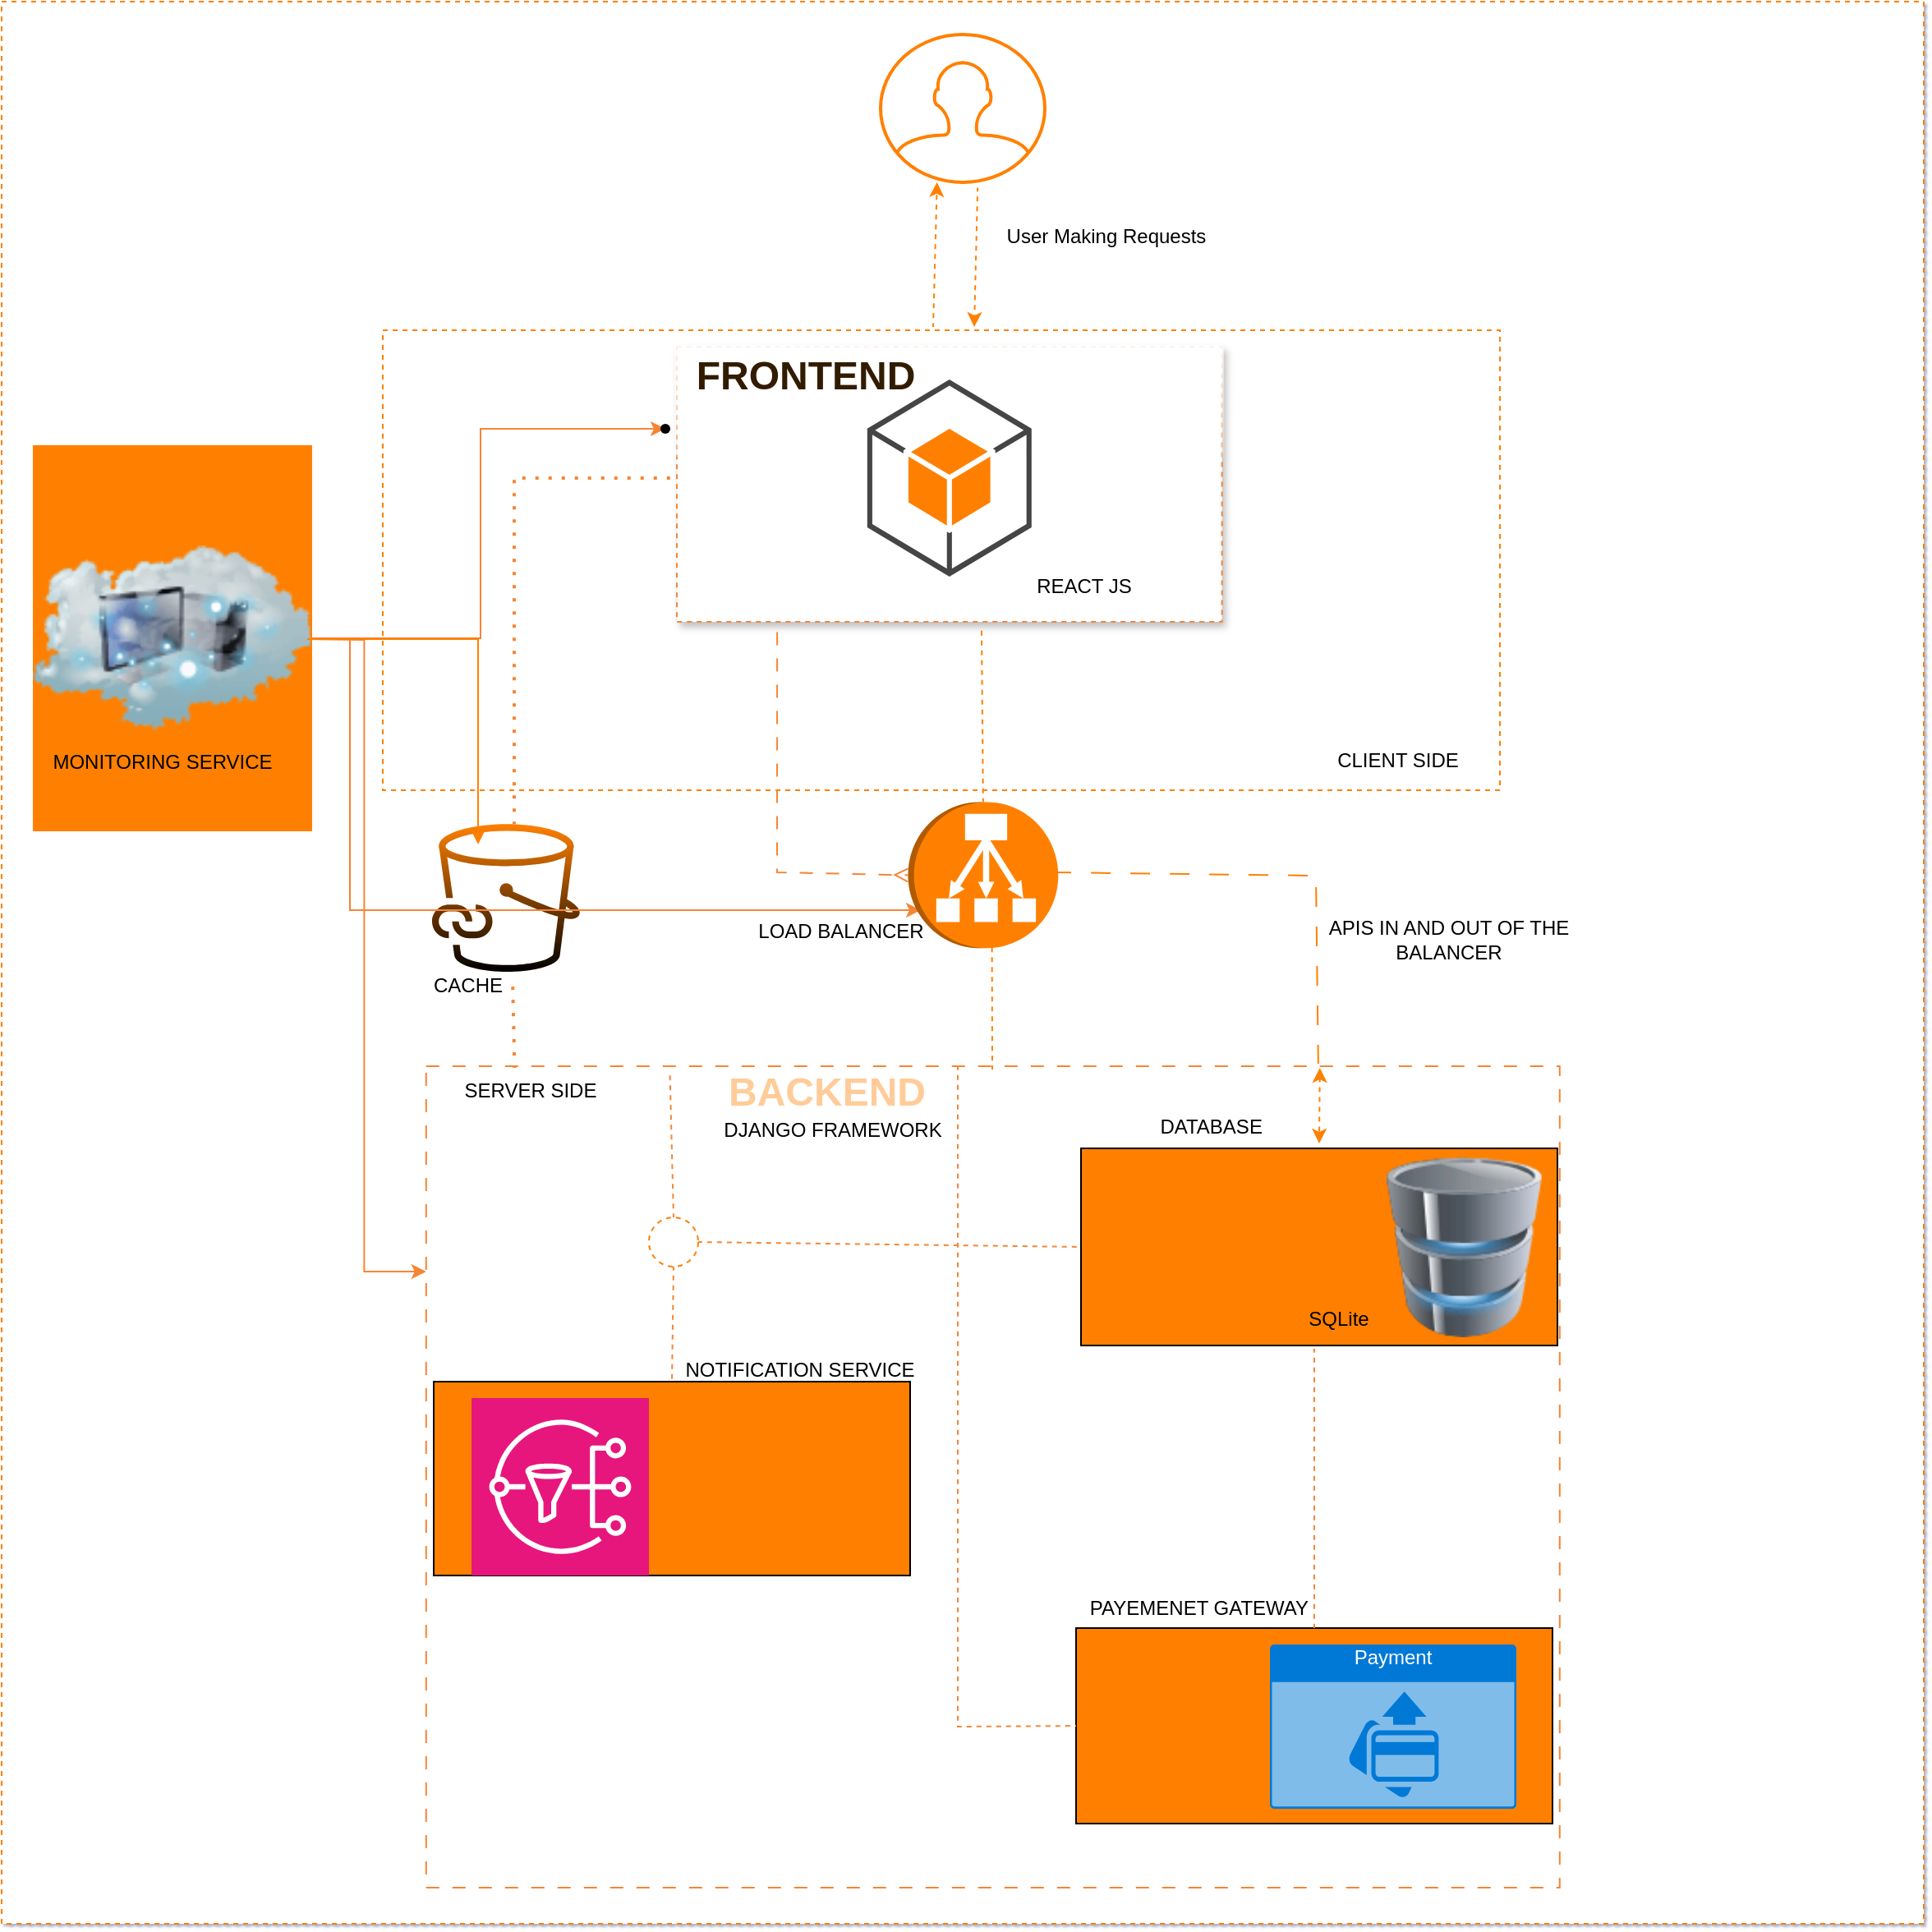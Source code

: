 <mxfile version="24.7.5">
  <diagram name="Page-1" id="smX0fkeX4AGQtR6XJPkE">
    <mxGraphModel dx="1885" dy="1773" grid="1" gridSize="10" guides="1" tooltips="1" connect="1" arrows="1" fold="1" page="1" pageScale="1" pageWidth="850" pageHeight="1100" math="0" shadow="1">
      <root>
        <mxCell id="0" />
        <mxCell id="1" parent="0" />
        <mxCell id="MgrnqJNjaTupfCCPoC5h-55" value="" style="whiteSpace=wrap;html=1;aspect=fixed;dashed=1;strokeColor=#FF8000;" vertex="1" parent="1">
          <mxGeometry x="-152" y="-210" width="1170" height="1170" as="geometry" />
        </mxCell>
        <mxCell id="MgrnqJNjaTupfCCPoC5h-58" value="" style="rounded=0;whiteSpace=wrap;html=1;dashed=1;strokeColor=#FF8000;" vertex="1" parent="1">
          <mxGeometry x="80" y="-10" width="680" height="280" as="geometry" />
        </mxCell>
        <mxCell id="MgrnqJNjaTupfCCPoC5h-6" value="" style="rounded=1;whiteSpace=wrap;html=1;arcSize=0;dashed=1;shadow=1;glass=1;strokeColor=#F58534;" vertex="1" parent="1">
          <mxGeometry x="259" width="331.81" height="167.5" as="geometry" />
        </mxCell>
        <mxCell id="MgrnqJNjaTupfCCPoC5h-2" value="" style="outlineConnect=0;dashed=0;verticalLabelPosition=bottom;verticalAlign=top;align=center;html=1;shape=mxgraph.aws3.android;fillColor=#FF8000;gradientColor=none;" vertex="1" parent="1">
          <mxGeometry x="374.9" y="20" width="100" height="120" as="geometry" />
        </mxCell>
        <mxCell id="MgrnqJNjaTupfCCPoC5h-5" value="" style="rounded=1;whiteSpace=wrap;html=1;arcSize=0;dashed=1;dashPattern=8 8;gradientColor=none;strokeColor=#F58534;fillColor=default;" vertex="1" parent="1">
          <mxGeometry x="106.39" y="438" width="690" height="500" as="geometry" />
        </mxCell>
        <mxCell id="MgrnqJNjaTupfCCPoC5h-8" value="" style="sketch=0;outlineConnect=0;fontColor=#232F3E;gradientColor=default;fillColor=#FF8000;strokeColor=none;dashed=0;verticalLabelPosition=bottom;verticalAlign=top;align=center;html=1;fontSize=12;fontStyle=0;aspect=fixed;pointerEvents=1;shape=mxgraph.aws4.file_cache_s3_linked_datasets;" vertex="1" parent="1">
          <mxGeometry x="110" y="290.59" width="90" height="90" as="geometry" />
        </mxCell>
        <mxCell id="MgrnqJNjaTupfCCPoC5h-23" value="" style="rounded=1;whiteSpace=wrap;html=1;arcSize=0;fillColor=#FF8000;" vertex="1" parent="1">
          <mxGeometry x="505" y="488" width="290" height="120" as="geometry" />
        </mxCell>
        <mxCell id="MgrnqJNjaTupfCCPoC5h-21" value="" style="rounded=1;whiteSpace=wrap;html=1;arcSize=0;fillColor=#FF8000;" vertex="1" parent="1">
          <mxGeometry x="111" y="630" width="290" height="118" as="geometry" />
        </mxCell>
        <mxCell id="MgrnqJNjaTupfCCPoC5h-9" value="" style="image;html=1;image=img/lib/clip_art/computers/Database_128x128.png" vertex="1" parent="1">
          <mxGeometry x="680" y="493" width="116.39" height="110" as="geometry" />
        </mxCell>
        <mxCell id="MgrnqJNjaTupfCCPoC5h-10" value="" style="sketch=0;points=[[0,0,0],[0.25,0,0],[0.5,0,0],[0.75,0,0],[1,0,0],[0,1,0],[0.25,1,0],[0.5,1,0],[0.75,1,0],[1,1,0],[0,0.25,0],[0,0.5,0],[0,0.75,0],[1,0.25,0],[1,0.5,0],[1,0.75,0]];outlineConnect=0;fontColor=#232F3E;fillColor=#E7157B;strokeColor=#ffffff;dashed=0;verticalLabelPosition=bottom;verticalAlign=top;align=center;html=1;fontSize=12;fontStyle=0;aspect=fixed;shape=mxgraph.aws4.resourceIcon;resIcon=mxgraph.aws4.sns;" vertex="1" parent="1">
          <mxGeometry x="134" y="640" width="108" height="108" as="geometry" />
        </mxCell>
        <mxCell id="MgrnqJNjaTupfCCPoC5h-22" value="" style="rounded=1;whiteSpace=wrap;html=1;arcSize=0;fillColor=#FF8000;" vertex="1" parent="1">
          <mxGeometry x="502" y="780" width="290" height="119" as="geometry" />
        </mxCell>
        <mxCell id="MgrnqJNjaTupfCCPoC5h-11" value="Payment" style="html=1;whiteSpace=wrap;strokeColor=none;fillColor=#0079D6;labelPosition=center;verticalLabelPosition=middle;verticalAlign=top;align=center;fontSize=12;outlineConnect=0;spacingTop=-6;fontColor=#FFFFFF;sketch=0;shape=mxgraph.sitemap.payment;" vertex="1" parent="1">
          <mxGeometry x="620" y="790" width="150" height="100" as="geometry" />
        </mxCell>
        <mxCell id="MgrnqJNjaTupfCCPoC5h-37" value="" style="edgeStyle=orthogonalEdgeStyle;rounded=0;orthogonalLoop=1;jettySize=auto;html=1;strokeColor=#F58534;" edge="1" parent="1" source="MgrnqJNjaTupfCCPoC5h-13" target="MgrnqJNjaTupfCCPoC5h-36">
          <mxGeometry relative="1" as="geometry" />
        </mxCell>
        <mxCell id="MgrnqJNjaTupfCCPoC5h-40" value="" style="edgeStyle=orthogonalEdgeStyle;rounded=0;orthogonalLoop=1;jettySize=auto;html=1;entryX=0;entryY=0.25;entryDx=0;entryDy=0;strokeColor=#F58534;" edge="1" parent="1" target="MgrnqJNjaTupfCCPoC5h-5">
          <mxGeometry relative="1" as="geometry">
            <mxPoint x="30" y="178" as="sourcePoint" />
            <mxPoint x="40" y="490" as="targetPoint" />
          </mxGeometry>
        </mxCell>
        <mxCell id="MgrnqJNjaTupfCCPoC5h-41" value="" style="edgeStyle=orthogonalEdgeStyle;rounded=0;orthogonalLoop=1;jettySize=auto;html=1;strokeColor=#F58534;entryX=0.75;entryY=0;entryDx=0;entryDy=0;" edge="1" parent="1" source="MgrnqJNjaTupfCCPoC5h-13" target="MgrnqJNjaTupfCCPoC5h-51">
          <mxGeometry relative="1" as="geometry">
            <mxPoint x="144" y="290" as="targetPoint" />
            <Array as="points">
              <mxPoint x="60" y="177" />
              <mxPoint x="60" y="343" />
            </Array>
          </mxGeometry>
        </mxCell>
        <mxCell id="MgrnqJNjaTupfCCPoC5h-13" value="" style="image;html=1;image=img/lib/clip_art/networking/Cloud_Computer_128x128.png;shadow=0;imageBackground=#FF8000;" vertex="1" parent="1">
          <mxGeometry x="-133" y="60" width="170" height="235" as="geometry" />
        </mxCell>
        <mxCell id="MgrnqJNjaTupfCCPoC5h-14" value="" style="outlineConnect=0;dashed=0;verticalLabelPosition=bottom;verticalAlign=top;align=center;html=1;shape=mxgraph.aws3.classic_load_balancer;fillColor=#FF8000;gradientColor=none;rotation=90;" vertex="1" parent="1">
          <mxGeometry x="401" y="276" width="88.87" height="91.41" as="geometry" />
        </mxCell>
        <mxCell id="MgrnqJNjaTupfCCPoC5h-15" value="" style="endArrow=ERmany;html=1;rounded=0;exitX=0.184;exitY=0.993;exitDx=0;exitDy=0;exitPerimeter=0;entryX=0.5;entryY=1;entryDx=0;entryDy=0;entryPerimeter=0;strokeColor=#F58534;endFill=0;dashed=1;dashPattern=8 8;flowAnimation=1;" edge="1" parent="1" source="MgrnqJNjaTupfCCPoC5h-6" target="MgrnqJNjaTupfCCPoC5h-14">
          <mxGeometry width="50" height="50" relative="1" as="geometry">
            <mxPoint x="360" y="440" as="sourcePoint" />
            <mxPoint x="410" y="390" as="targetPoint" />
            <Array as="points">
              <mxPoint x="320" y="320" />
            </Array>
          </mxGeometry>
        </mxCell>
        <mxCell id="MgrnqJNjaTupfCCPoC5h-16" value="" style="endArrow=none;html=1;rounded=0;exitX=0.787;exitY=-0.003;exitDx=0;exitDy=0;exitPerimeter=0;strokeColor=#FF8000;dashed=1;dashPattern=12 12;flowAnimation=1;endFill=0;startArrow=none;startFill=0;" edge="1" parent="1" source="MgrnqJNjaTupfCCPoC5h-5">
          <mxGeometry width="50" height="50" relative="1" as="geometry">
            <mxPoint x="645.388" y="438" as="sourcePoint" />
            <mxPoint x="488" y="320" as="targetPoint" />
            <Array as="points">
              <mxPoint x="648" y="322" />
            </Array>
          </mxGeometry>
        </mxCell>
        <mxCell id="MgrnqJNjaTupfCCPoC5h-18" value="" style="endArrow=none;dashed=1;html=1;dashPattern=1 3;strokeWidth=2;rounded=0;exitX=0.078;exitY=0.002;exitDx=0;exitDy=0;exitPerimeter=0;flowAnimation=1;strokeColor=#F58534;" edge="1" parent="1" source="MgrnqJNjaTupfCCPoC5h-5">
          <mxGeometry width="50" height="50" relative="1" as="geometry">
            <mxPoint x="159" y="434" as="sourcePoint" />
            <mxPoint x="159" y="384" as="targetPoint" />
          </mxGeometry>
        </mxCell>
        <mxCell id="MgrnqJNjaTupfCCPoC5h-19" value="" style="endArrow=none;dashed=1;html=1;dashPattern=1 3;strokeWidth=2;rounded=0;entryX=0.003;entryY=0.478;entryDx=0;entryDy=0;entryPerimeter=0;flowAnimation=1;strokeColor=#F58534;" edge="1" parent="1" target="MgrnqJNjaTupfCCPoC5h-6">
          <mxGeometry width="50" height="50" relative="1" as="geometry">
            <mxPoint x="160" y="290.59" as="sourcePoint" />
            <mxPoint x="260" y="80" as="targetPoint" />
            <Array as="points">
              <mxPoint x="160" y="200" />
              <mxPoint x="160" y="80" />
            </Array>
          </mxGeometry>
        </mxCell>
        <mxCell id="MgrnqJNjaTupfCCPoC5h-24" value="" style="endArrow=none;dashed=1;html=1;rounded=0;entryX=0.559;entryY=1.018;entryDx=0;entryDy=0;exitX=0;exitY=0.5;exitDx=0;exitDy=0;exitPerimeter=0;entryPerimeter=0;strokeColor=#FF8000;flowAnimation=1;" edge="1" parent="1" source="MgrnqJNjaTupfCCPoC5h-14" target="MgrnqJNjaTupfCCPoC5h-6">
          <mxGeometry width="50" height="50" relative="1" as="geometry">
            <mxPoint x="495" y="310" as="sourcePoint" />
            <mxPoint x="390" y="280" as="targetPoint" />
          </mxGeometry>
        </mxCell>
        <mxCell id="MgrnqJNjaTupfCCPoC5h-25" value="" style="endArrow=classic;dashed=1;html=1;rounded=0;exitX=0.8;exitY=0;exitDx=0;exitDy=0;exitPerimeter=0;flowAnimation=1;strokeColor=#FF8000;endFill=1;startArrow=classic;startFill=1;" edge="1" parent="1">
          <mxGeometry width="50" height="50" relative="1" as="geometry">
            <mxPoint x="650.39" y="439" as="sourcePoint" />
            <mxPoint x="650" y="485" as="targetPoint" />
          </mxGeometry>
        </mxCell>
        <mxCell id="MgrnqJNjaTupfCCPoC5h-26" value="" style="endArrow=none;dashed=1;html=1;rounded=0;entryX=0.559;entryY=1.018;entryDx=0;entryDy=0;entryPerimeter=0;flowAnimation=1;strokeColor=#FF8000;" edge="1" parent="1">
          <mxGeometry width="50" height="50" relative="1" as="geometry">
            <mxPoint x="451" y="440" as="sourcePoint" />
            <mxPoint x="450.8" y="360" as="targetPoint" />
          </mxGeometry>
        </mxCell>
        <mxCell id="MgrnqJNjaTupfCCPoC5h-28" value="" style="endArrow=none;dashed=1;html=1;rounded=0;entryX=0.5;entryY=0;entryDx=0;entryDy=0;flowAnimation=1;strokeColor=#F58534;" edge="1" parent="1" target="MgrnqJNjaTupfCCPoC5h-22">
          <mxGeometry width="50" height="50" relative="1" as="geometry">
            <mxPoint x="647" y="610" as="sourcePoint" />
            <mxPoint x="640" y="656" as="targetPoint" />
            <Array as="points" />
          </mxGeometry>
        </mxCell>
        <mxCell id="MgrnqJNjaTupfCCPoC5h-29" value="" style="endArrow=none;dashed=1;html=1;rounded=0;entryX=0;entryY=0.5;entryDx=0;entryDy=0;flowAnimation=1;strokeColor=#F58534;startArrow=none;startFill=0;endFill=0;" edge="1" parent="1" target="MgrnqJNjaTupfCCPoC5h-22">
          <mxGeometry width="50" height="50" relative="1" as="geometry">
            <mxPoint x="430" y="438" as="sourcePoint" />
            <mxPoint x="430" y="608" as="targetPoint" />
            <Array as="points">
              <mxPoint x="430" y="840" />
            </Array>
          </mxGeometry>
        </mxCell>
        <mxCell id="MgrnqJNjaTupfCCPoC5h-30" value="" style="endArrow=none;dashed=1;html=1;rounded=0;entryX=0.5;entryY=0;entryDx=0;entryDy=0;exitX=0.5;exitY=1;exitDx=0;exitDy=0;flowAnimation=1;strokeColor=#F58534;startArrow=none;startFill=0;endFill=0;" edge="1" parent="1" source="MgrnqJNjaTupfCCPoC5h-32" target="MgrnqJNjaTupfCCPoC5h-21">
          <mxGeometry width="50" height="50" relative="1" as="geometry">
            <mxPoint x="259" y="570" as="sourcePoint" />
            <mxPoint x="259" y="630" as="targetPoint" />
            <Array as="points" />
          </mxGeometry>
        </mxCell>
        <mxCell id="MgrnqJNjaTupfCCPoC5h-32" value="" style="ellipse;strokeColor=#FF8000;dashed=1;" vertex="1" parent="1">
          <mxGeometry x="242" y="530" width="30" height="30" as="geometry" />
        </mxCell>
        <mxCell id="MgrnqJNjaTupfCCPoC5h-33" value="" style="endArrow=none;dashed=1;html=1;rounded=0;entryX=0;entryY=0.5;entryDx=0;entryDy=0;exitX=1;exitY=0.5;exitDx=0;exitDy=0;flowAnimation=1;strokeColor=#F58534;" edge="1" parent="1" source="MgrnqJNjaTupfCCPoC5h-32" target="MgrnqJNjaTupfCCPoC5h-23">
          <mxGeometry width="50" height="50" relative="1" as="geometry">
            <mxPoint x="267" y="550" as="sourcePoint" />
            <mxPoint x="269" y="640" as="targetPoint" />
            <Array as="points" />
          </mxGeometry>
        </mxCell>
        <mxCell id="MgrnqJNjaTupfCCPoC5h-35" value="" style="endArrow=none;dashed=1;html=1;rounded=0;exitX=0.5;exitY=0;exitDx=0;exitDy=0;entryX=0.215;entryY=0.007;entryDx=0;entryDy=0;entryPerimeter=0;flowAnimation=1;strokeColor=#F58534;endFill=0;startArrow=none;startFill=0;" edge="1" parent="1" source="MgrnqJNjaTupfCCPoC5h-32" target="MgrnqJNjaTupfCCPoC5h-5">
          <mxGeometry width="50" height="50" relative="1" as="geometry">
            <mxPoint x="257" y="530" as="sourcePoint" />
            <mxPoint x="260" y="450" as="targetPoint" />
            <Array as="points" />
          </mxGeometry>
        </mxCell>
        <mxCell id="MgrnqJNjaTupfCCPoC5h-36" value="" style="shape=waypoint;sketch=0;size=6;pointerEvents=1;points=[];fillColor=default;resizable=0;rotatable=0;perimeter=centerPerimeter;snapToPoint=1;verticalAlign=top;labelBackgroundColor=default;" vertex="1" parent="1">
          <mxGeometry x="242" y="40" width="20" height="20" as="geometry" />
        </mxCell>
        <mxCell id="MgrnqJNjaTupfCCPoC5h-43" value="BACKEND&lt;div&gt;&lt;br&gt;&lt;/div&gt;" style="text;strokeColor=none;fillColor=none;html=1;fontSize=24;fontStyle=1;verticalAlign=middle;align=center;fontColor=#FFCC99;" vertex="1" parent="1">
          <mxGeometry x="300" y="448" width="100" height="40" as="geometry" />
        </mxCell>
        <mxCell id="MgrnqJNjaTupfCCPoC5h-45" value="PAYEMENET GATEWAY&lt;div&gt;&lt;br&gt;&lt;/div&gt;" style="text;html=1;align=center;verticalAlign=middle;whiteSpace=wrap;rounded=0;" vertex="1" parent="1">
          <mxGeometry x="502" y="760" width="150" height="30" as="geometry" />
        </mxCell>
        <mxCell id="MgrnqJNjaTupfCCPoC5h-46" value="&lt;div&gt;NOTIFICATION SERVICE&lt;/div&gt;" style="text;html=1;align=center;verticalAlign=middle;whiteSpace=wrap;rounded=0;" vertex="1" parent="1">
          <mxGeometry x="259" y="608" width="150" height="30" as="geometry" />
        </mxCell>
        <mxCell id="MgrnqJNjaTupfCCPoC5h-47" value="&lt;div&gt;DATABASE&amp;nbsp;&lt;/div&gt;&lt;div&gt;&lt;br&gt;&lt;/div&gt;" style="text;html=1;align=center;verticalAlign=middle;whiteSpace=wrap;rounded=0;" vertex="1" parent="1">
          <mxGeometry x="504" y="466" width="164" height="32" as="geometry" />
        </mxCell>
        <mxCell id="MgrnqJNjaTupfCCPoC5h-48" value="&lt;div&gt;REACT JS&lt;/div&gt;" style="text;html=1;align=center;verticalAlign=middle;whiteSpace=wrap;rounded=0;" vertex="1" parent="1">
          <mxGeometry x="425" y="130" width="164" height="32" as="geometry" />
        </mxCell>
        <mxCell id="MgrnqJNjaTupfCCPoC5h-49" value="&lt;div&gt;FRONTEND&lt;/div&gt;" style="text;strokeColor=none;fillColor=none;html=1;fontSize=24;fontStyle=1;verticalAlign=middle;align=center;fontColor=#331A00;" vertex="1" parent="1">
          <mxGeometry x="300" y="13" width="74" height="10" as="geometry" />
        </mxCell>
        <mxCell id="MgrnqJNjaTupfCCPoC5h-50" value="&lt;div&gt;DJANGO FRAMEWORK&lt;/div&gt;" style="text;html=1;align=center;verticalAlign=middle;whiteSpace=wrap;rounded=0;" vertex="1" parent="1">
          <mxGeometry x="272" y="461" width="164" height="32" as="geometry" />
        </mxCell>
        <mxCell id="MgrnqJNjaTupfCCPoC5h-51" value="&lt;div&gt;LOAD BALANCER&lt;/div&gt;&lt;div&gt;&lt;br&gt;&lt;/div&gt;" style="text;html=1;align=center;verticalAlign=middle;whiteSpace=wrap;rounded=0;" vertex="1" parent="1">
          <mxGeometry x="262" y="343" width="194" height="40" as="geometry" />
        </mxCell>
        <mxCell id="MgrnqJNjaTupfCCPoC5h-52" value="&lt;div&gt;SQLite&lt;/div&gt;" style="text;html=1;align=center;verticalAlign=middle;whiteSpace=wrap;rounded=0;" vertex="1" parent="1">
          <mxGeometry x="580" y="576" width="164" height="32" as="geometry" />
        </mxCell>
        <mxCell id="MgrnqJNjaTupfCCPoC5h-53" value="&lt;div&gt;CACHE&lt;/div&gt;&lt;div&gt;&lt;br&gt;&lt;/div&gt;" style="text;html=1;align=center;verticalAlign=middle;whiteSpace=wrap;rounded=0;" vertex="1" parent="1">
          <mxGeometry x="50" y="380" width="164" height="32" as="geometry" />
        </mxCell>
        <mxCell id="MgrnqJNjaTupfCCPoC5h-67" value="" style="edgeStyle=orthogonalEdgeStyle;rounded=0;orthogonalLoop=1;jettySize=auto;html=1;strokeColor=#FF8000;" edge="1" parent="1">
          <mxGeometry relative="1" as="geometry">
            <mxPoint x="34" y="178" as="sourcePoint" />
            <mxPoint x="138" y="303" as="targetPoint" />
            <Array as="points">
              <mxPoint x="138" y="178" />
            </Array>
          </mxGeometry>
        </mxCell>
        <mxCell id="MgrnqJNjaTupfCCPoC5h-54" value="&lt;div&gt;MONITORING SERVICE&lt;/div&gt;&lt;div&gt;&lt;br&gt;&lt;/div&gt;" style="text;html=1;align=center;verticalAlign=middle;whiteSpace=wrap;rounded=0;" vertex="1" parent="1">
          <mxGeometry x="-136" y="244" width="164" height="32" as="geometry" />
        </mxCell>
        <mxCell id="MgrnqJNjaTupfCCPoC5h-59" value="CLIENT SIDE" style="text;html=1;align=center;verticalAlign=middle;whiteSpace=wrap;rounded=0;" vertex="1" parent="1">
          <mxGeometry x="638" y="239.29" width="120" height="25.71" as="geometry" />
        </mxCell>
        <mxCell id="MgrnqJNjaTupfCCPoC5h-61" value="SERVER SIDE" style="text;html=1;align=center;verticalAlign=middle;whiteSpace=wrap;rounded=0;" vertex="1" parent="1">
          <mxGeometry x="110" y="440" width="120" height="25.71" as="geometry" />
        </mxCell>
        <mxCell id="MgrnqJNjaTupfCCPoC5h-63" value="&lt;div&gt;APIS IN AND OUT OF THE BALANCER&lt;/div&gt;" style="text;html=1;align=center;verticalAlign=middle;whiteSpace=wrap;rounded=0;" vertex="1" parent="1">
          <mxGeometry x="632" y="340.59" width="194" height="40" as="geometry" />
        </mxCell>
        <mxCell id="MgrnqJNjaTupfCCPoC5h-68" value="" style="html=1;verticalLabelPosition=bottom;align=center;labelBackgroundColor=#ffffff;verticalAlign=top;strokeWidth=2;strokeColor=#FF8000;shadow=0;dashed=0;shape=mxgraph.ios7.icons.user;" vertex="1" parent="1">
          <mxGeometry x="383" y="-190" width="100" height="90" as="geometry" />
        </mxCell>
        <mxCell id="MgrnqJNjaTupfCCPoC5h-70" value="" style="endArrow=classic;html=1;rounded=0;exitX=0.591;exitY=1.025;exitDx=0;exitDy=0;exitPerimeter=0;dashed=1;strokeColor=#FF8000;flowAnimation=1;" edge="1" parent="1">
          <mxGeometry width="50" height="50" relative="1" as="geometry">
            <mxPoint x="442.1" y="-96.75" as="sourcePoint" />
            <mxPoint x="440" y="-12" as="targetPoint" />
          </mxGeometry>
        </mxCell>
        <mxCell id="MgrnqJNjaTupfCCPoC5h-71" value="" style="endArrow=classic;html=1;rounded=0;entryX=0.344;entryY=0.999;entryDx=0;entryDy=0;entryPerimeter=0;dashed=1;strokeColor=#FF8000;flowAnimation=1;" edge="1" parent="1" target="MgrnqJNjaTupfCCPoC5h-68">
          <mxGeometry width="50" height="50" relative="1" as="geometry">
            <mxPoint x="415" y="-12" as="sourcePoint" />
            <mxPoint x="415" y="-100.92" as="targetPoint" />
          </mxGeometry>
        </mxCell>
        <mxCell id="MgrnqJNjaTupfCCPoC5h-74" value="User Making Requests&lt;div&gt;&lt;br&gt;&lt;/div&gt;" style="text;html=1;align=center;verticalAlign=middle;whiteSpace=wrap;rounded=0;" vertex="1" parent="1">
          <mxGeometry x="449.81" y="-80" width="141" height="40" as="geometry" />
        </mxCell>
      </root>
    </mxGraphModel>
  </diagram>
</mxfile>
